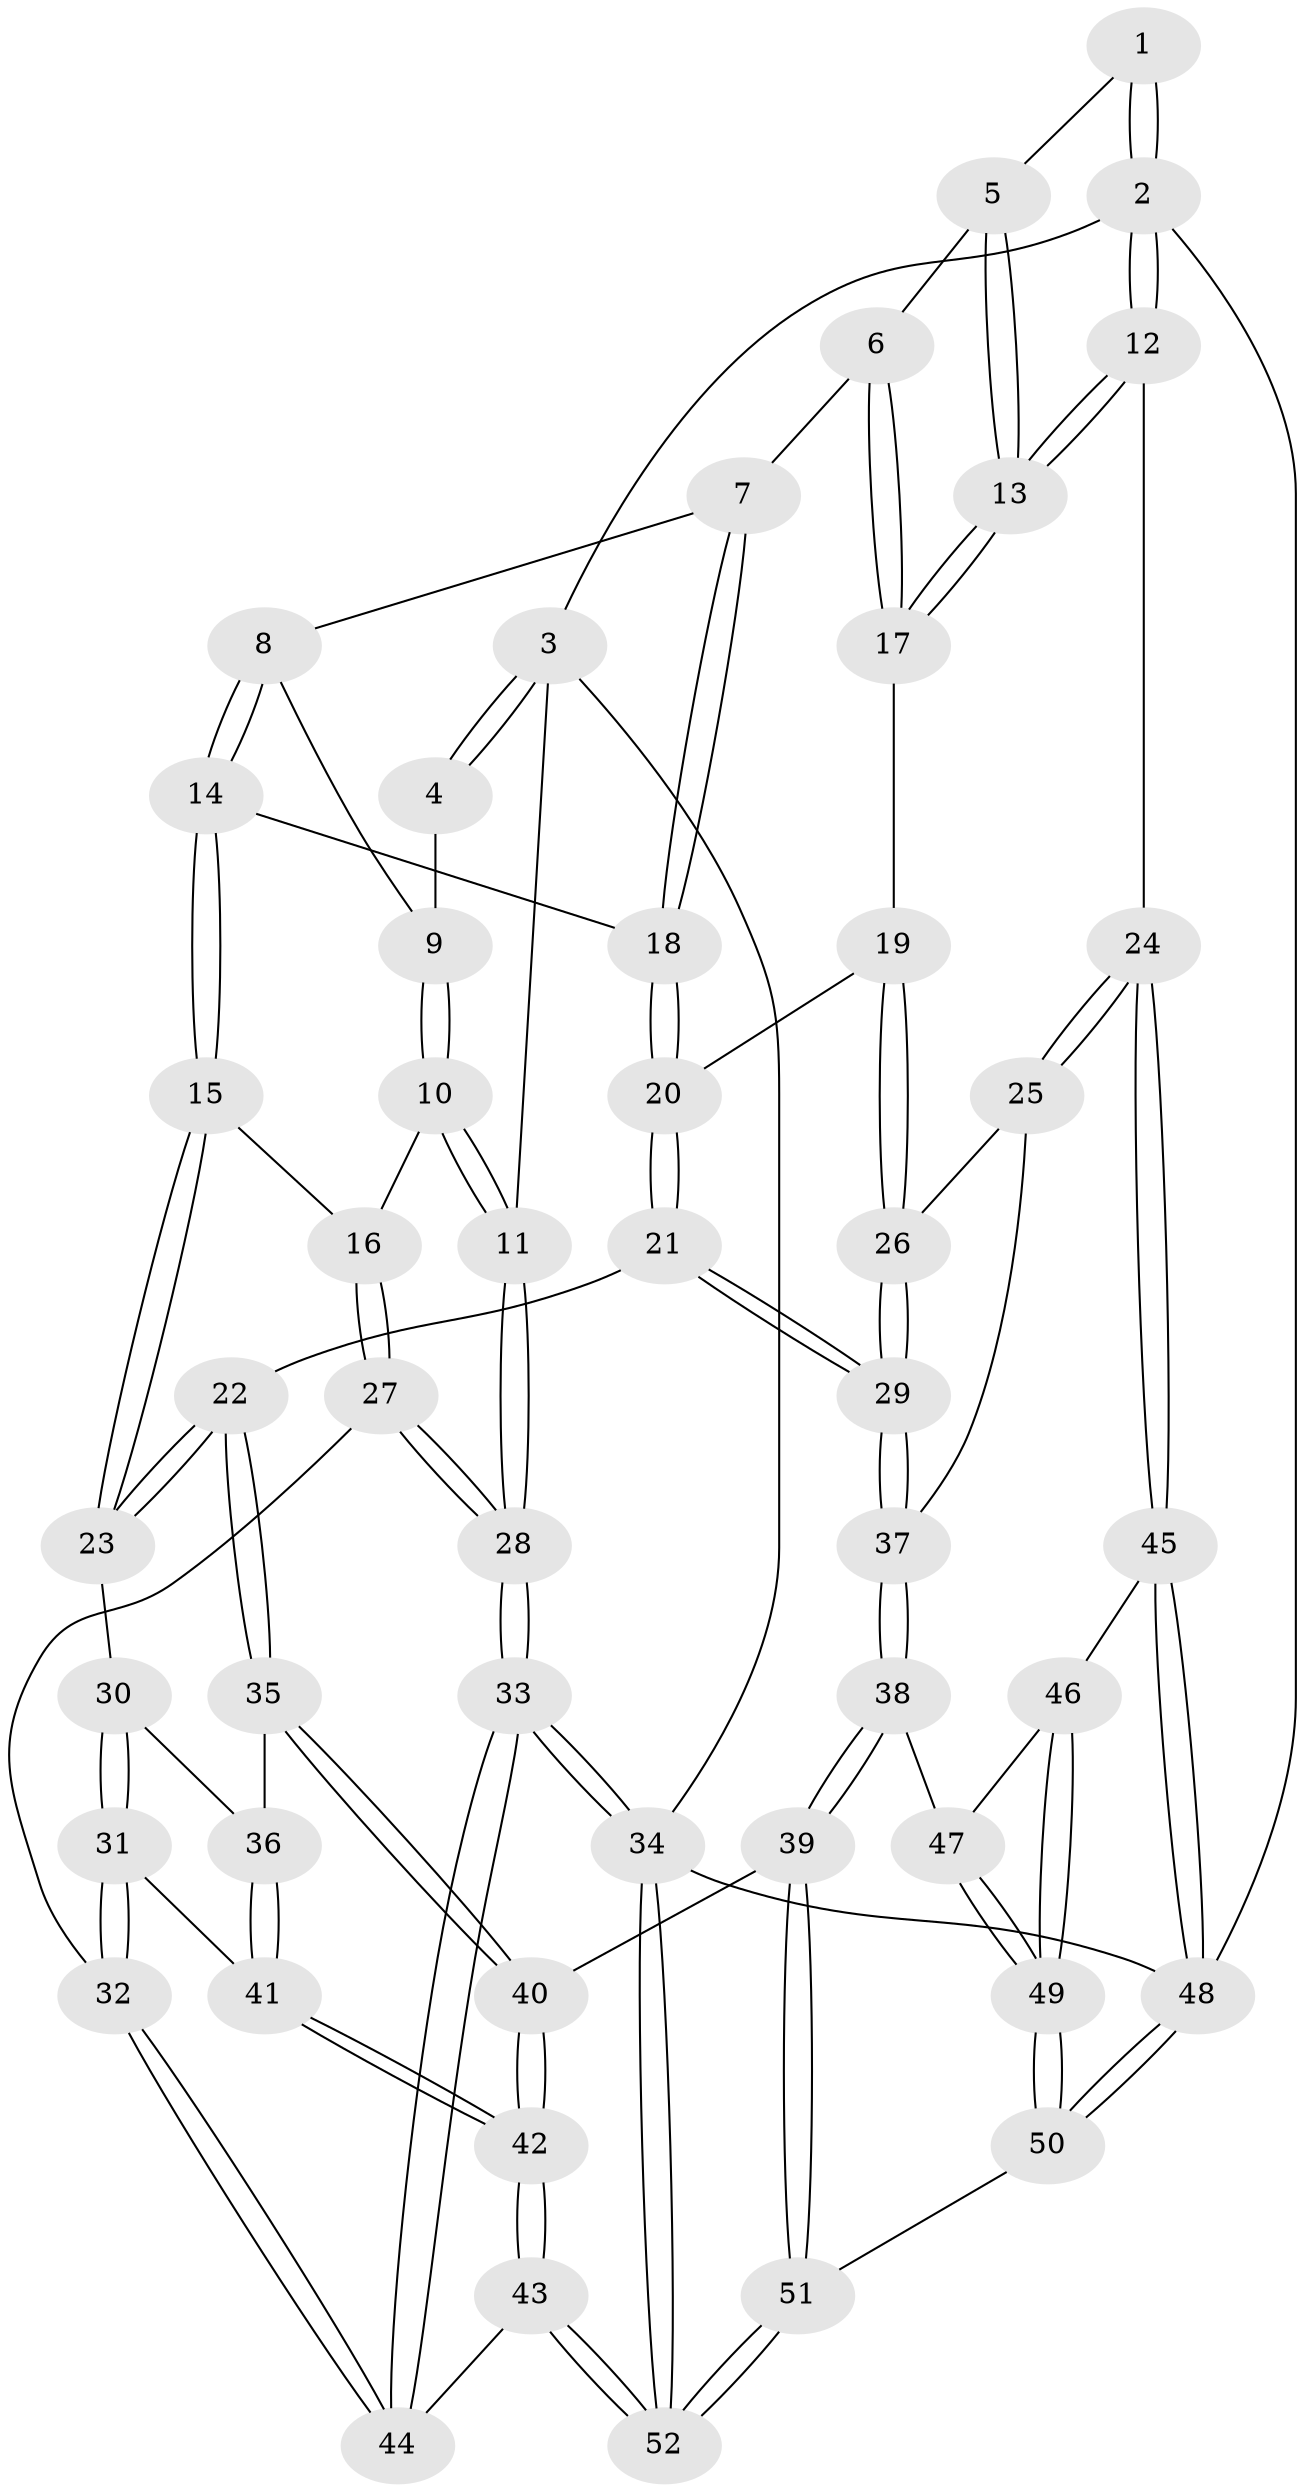 // Generated by graph-tools (version 1.1) at 2025/27/03/15/25 16:27:56]
// undirected, 52 vertices, 127 edges
graph export_dot {
graph [start="1"]
  node [color=gray90,style=filled];
  1 [pos="+0.8254424939879599+0"];
  2 [pos="+1+0"];
  3 [pos="+0+0"];
  4 [pos="+0.40362163444073795+0"];
  5 [pos="+0.7939710248664725+0"];
  6 [pos="+0.7232455840786933+0.0814203688806531"];
  7 [pos="+0.7055938963130814+0.10229014374084706"];
  8 [pos="+0.45765225950653476+0.06214118966765521"];
  9 [pos="+0.4129968235814511+0"];
  10 [pos="+0.14606992372987218+0.24372352273798595"];
  11 [pos="+0+0"];
  12 [pos="+1+0.32286005550129127"];
  13 [pos="+1+0.30196074705736786"];
  14 [pos="+0.4560081915567403+0.2127139966069566"];
  15 [pos="+0.3064388858203308+0.3362597807588343"];
  16 [pos="+0.1861206130776129+0.2932980834279805"];
  17 [pos="+0.9904111374932075+0.30616155349793495"];
  18 [pos="+0.6581687763725772+0.26671581746091766"];
  19 [pos="+0.8759348329406482+0.34823213568254663"];
  20 [pos="+0.6871810190610709+0.3453170599170513"];
  21 [pos="+0.6110484889371341+0.4909548390173213"];
  22 [pos="+0.5321394555362534+0.4822854207226832"];
  23 [pos="+0.364450226014525+0.42249168168682893"];
  24 [pos="+1+0.6332119155877464"];
  25 [pos="+0.8946653338611378+0.566424797846689"];
  26 [pos="+0.8573552653845882+0.4982720517783074"];
  27 [pos="+0.03674908242215174+0.6460815005928022"];
  28 [pos="+0+0.6615509908913711"];
  29 [pos="+0.64329614459846+0.5616650586516794"];
  30 [pos="+0.331263339239522+0.5154236597726671"];
  31 [pos="+0.05680567754399042+0.6520959355247256"];
  32 [pos="+0.04853604741660509+0.6524204266115126"];
  33 [pos="+0+1"];
  34 [pos="+0+1"];
  35 [pos="+0.40639013420370135+0.6667818863995295"];
  36 [pos="+0.33997873398102435+0.6230732716038349"];
  37 [pos="+0.6758388923439412+0.6891796892330272"];
  38 [pos="+0.6748476421450632+0.7325603714925416"];
  39 [pos="+0.5331954793960254+0.8034597962473347"];
  40 [pos="+0.48350733342881735+0.8084446939839097"];
  41 [pos="+0.25365399094457436+0.688101835251853"];
  42 [pos="+0.3695738543778838+0.8787793355568966"];
  43 [pos="+0.2808141552159846+0.9959669802129395"];
  44 [pos="+0.16386363698387954+0.886760246265614"];
  45 [pos="+1+0.8930034076832001"];
  46 [pos="+0.8296027020657688+0.8150557110873141"];
  47 [pos="+0.6806451926640383+0.7370330348641903"];
  48 [pos="+1+1"];
  49 [pos="+0.6692116851356562+1"];
  50 [pos="+0.6566975204846545+1"];
  51 [pos="+0.6414879639444897+1"];
  52 [pos="+0.26750932335167676+1"];
  1 -- 2;
  1 -- 2;
  1 -- 5;
  2 -- 3;
  2 -- 12;
  2 -- 12;
  2 -- 48;
  3 -- 4;
  3 -- 4;
  3 -- 11;
  3 -- 34;
  4 -- 9;
  5 -- 6;
  5 -- 13;
  5 -- 13;
  6 -- 7;
  6 -- 17;
  6 -- 17;
  7 -- 8;
  7 -- 18;
  7 -- 18;
  8 -- 9;
  8 -- 14;
  8 -- 14;
  9 -- 10;
  9 -- 10;
  10 -- 11;
  10 -- 11;
  10 -- 16;
  11 -- 28;
  11 -- 28;
  12 -- 13;
  12 -- 13;
  12 -- 24;
  13 -- 17;
  13 -- 17;
  14 -- 15;
  14 -- 15;
  14 -- 18;
  15 -- 16;
  15 -- 23;
  15 -- 23;
  16 -- 27;
  16 -- 27;
  17 -- 19;
  18 -- 20;
  18 -- 20;
  19 -- 20;
  19 -- 26;
  19 -- 26;
  20 -- 21;
  20 -- 21;
  21 -- 22;
  21 -- 29;
  21 -- 29;
  22 -- 23;
  22 -- 23;
  22 -- 35;
  22 -- 35;
  23 -- 30;
  24 -- 25;
  24 -- 25;
  24 -- 45;
  24 -- 45;
  25 -- 26;
  25 -- 37;
  26 -- 29;
  26 -- 29;
  27 -- 28;
  27 -- 28;
  27 -- 32;
  28 -- 33;
  28 -- 33;
  29 -- 37;
  29 -- 37;
  30 -- 31;
  30 -- 31;
  30 -- 36;
  31 -- 32;
  31 -- 32;
  31 -- 41;
  32 -- 44;
  32 -- 44;
  33 -- 34;
  33 -- 34;
  33 -- 44;
  33 -- 44;
  34 -- 52;
  34 -- 52;
  34 -- 48;
  35 -- 36;
  35 -- 40;
  35 -- 40;
  36 -- 41;
  36 -- 41;
  37 -- 38;
  37 -- 38;
  38 -- 39;
  38 -- 39;
  38 -- 47;
  39 -- 40;
  39 -- 51;
  39 -- 51;
  40 -- 42;
  40 -- 42;
  41 -- 42;
  41 -- 42;
  42 -- 43;
  42 -- 43;
  43 -- 44;
  43 -- 52;
  43 -- 52;
  45 -- 46;
  45 -- 48;
  45 -- 48;
  46 -- 47;
  46 -- 49;
  46 -- 49;
  47 -- 49;
  47 -- 49;
  48 -- 50;
  48 -- 50;
  49 -- 50;
  49 -- 50;
  50 -- 51;
  51 -- 52;
  51 -- 52;
}
